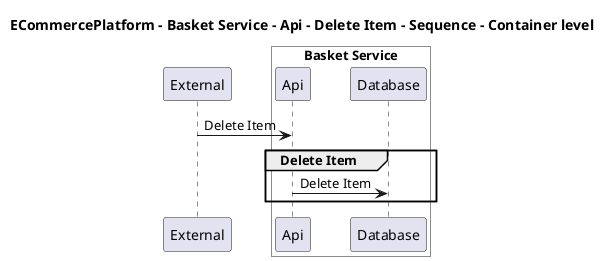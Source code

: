 @startuml

title ECommercePlatform - Basket Service - Api - Delete Item - Sequence - Container level

participant "External" as C4InterFlow.SoftwareSystems.ExternalSystem

box "Basket Service" #White
    participant "Api" as ECommercePlatform.SoftwareSystems.BasketService.Containers.Api
    participant "Database" as ECommercePlatform.SoftwareSystems.BasketService.Containers.Database
end box


C4InterFlow.SoftwareSystems.ExternalSystem -> ECommercePlatform.SoftwareSystems.BasketService.Containers.Api : Delete Item
group Delete Item
ECommercePlatform.SoftwareSystems.BasketService.Containers.Api -> ECommercePlatform.SoftwareSystems.BasketService.Containers.Database : Delete Item
end


@enduml
